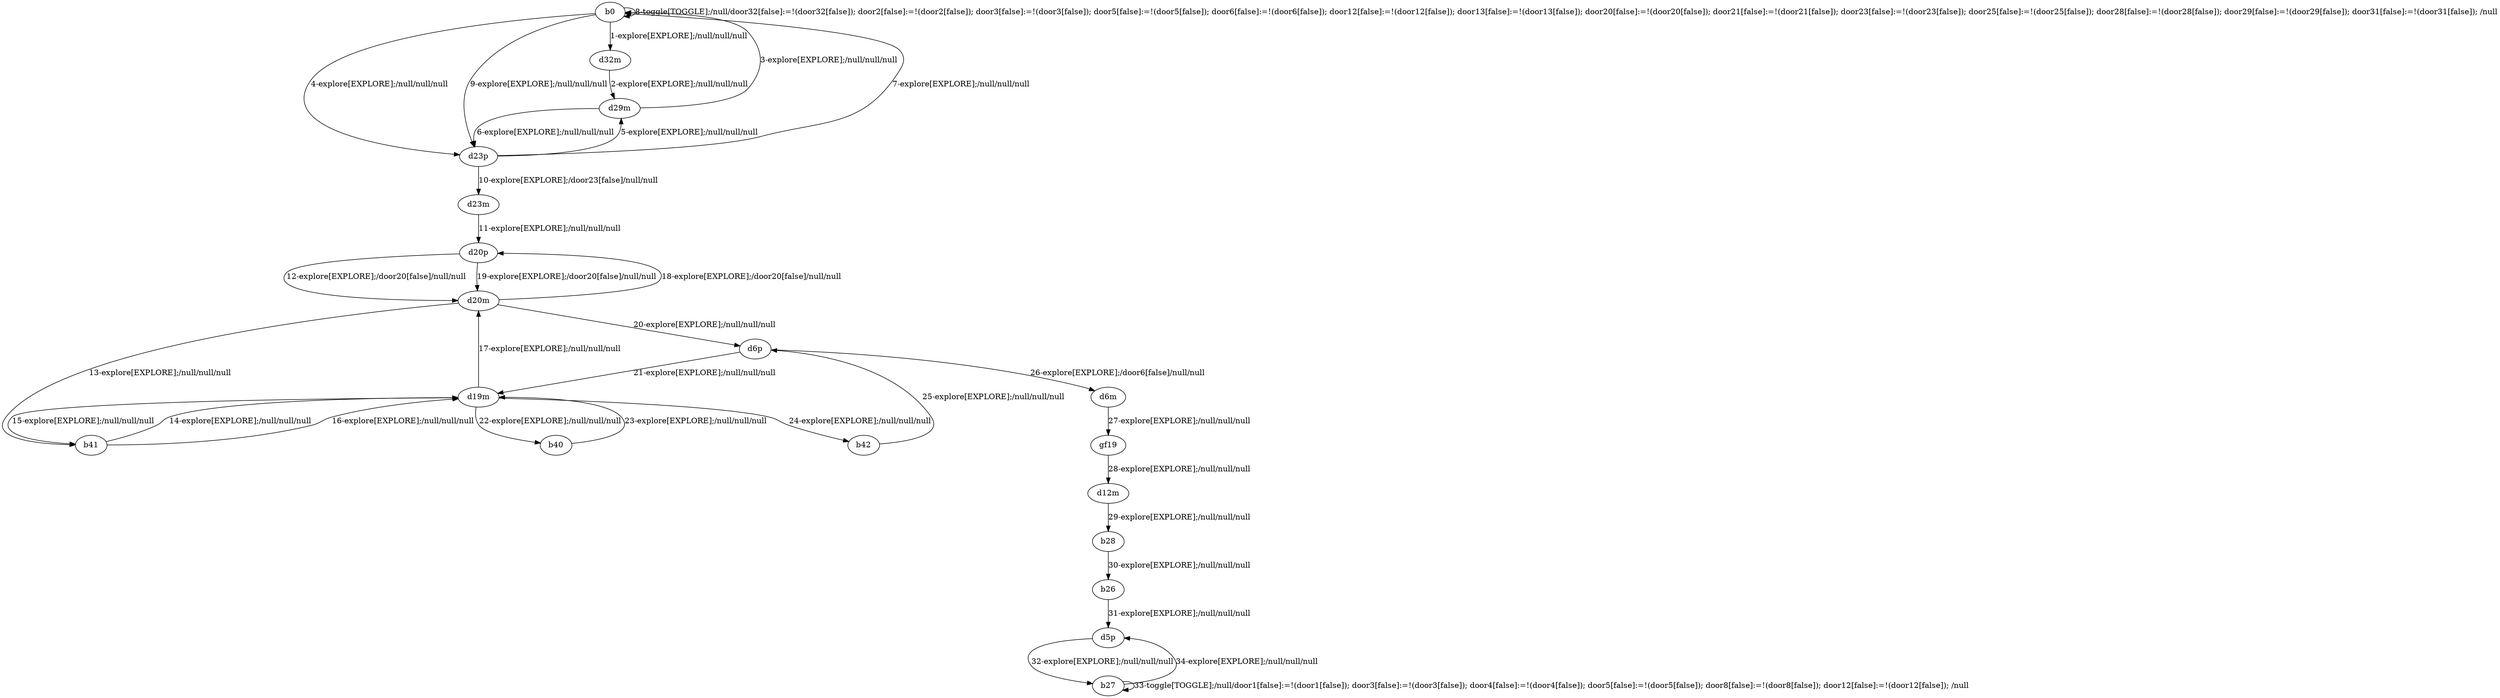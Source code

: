 # Total number of goals covered by this test: 5
# b26 --> d5p
# d5p --> b27
# b40 --> d19m
# d19m --> b42
# b28 --> b26

digraph g {
"b0" -> "d32m" [label = "1-explore[EXPLORE];/null/null/null"];
"d32m" -> "d29m" [label = "2-explore[EXPLORE];/null/null/null"];
"d29m" -> "b0" [label = "3-explore[EXPLORE];/null/null/null"];
"b0" -> "d23p" [label = "4-explore[EXPLORE];/null/null/null"];
"d23p" -> "d29m" [label = "5-explore[EXPLORE];/null/null/null"];
"d29m" -> "d23p" [label = "6-explore[EXPLORE];/null/null/null"];
"d23p" -> "b0" [label = "7-explore[EXPLORE];/null/null/null"];
"b0" -> "b0" [label = "8-toggle[TOGGLE];/null/door32[false]:=!(door32[false]); door2[false]:=!(door2[false]); door3[false]:=!(door3[false]); door5[false]:=!(door5[false]); door6[false]:=!(door6[false]); door12[false]:=!(door12[false]); door13[false]:=!(door13[false]); door20[false]:=!(door20[false]); door21[false]:=!(door21[false]); door23[false]:=!(door23[false]); door25[false]:=!(door25[false]); door28[false]:=!(door28[false]); door29[false]:=!(door29[false]); door31[false]:=!(door31[false]); /null"];
"b0" -> "d23p" [label = "9-explore[EXPLORE];/null/null/null"];
"d23p" -> "d23m" [label = "10-explore[EXPLORE];/door23[false]/null/null"];
"d23m" -> "d20p" [label = "11-explore[EXPLORE];/null/null/null"];
"d20p" -> "d20m" [label = "12-explore[EXPLORE];/door20[false]/null/null"];
"d20m" -> "b41" [label = "13-explore[EXPLORE];/null/null/null"];
"b41" -> "d19m" [label = "14-explore[EXPLORE];/null/null/null"];
"d19m" -> "b41" [label = "15-explore[EXPLORE];/null/null/null"];
"b41" -> "d19m" [label = "16-explore[EXPLORE];/null/null/null"];
"d19m" -> "d20m" [label = "17-explore[EXPLORE];/null/null/null"];
"d20m" -> "d20p" [label = "18-explore[EXPLORE];/door20[false]/null/null"];
"d20p" -> "d20m" [label = "19-explore[EXPLORE];/door20[false]/null/null"];
"d20m" -> "d6p" [label = "20-explore[EXPLORE];/null/null/null"];
"d6p" -> "d19m" [label = "21-explore[EXPLORE];/null/null/null"];
"d19m" -> "b40" [label = "22-explore[EXPLORE];/null/null/null"];
"b40" -> "d19m" [label = "23-explore[EXPLORE];/null/null/null"];
"d19m" -> "b42" [label = "24-explore[EXPLORE];/null/null/null"];
"b42" -> "d6p" [label = "25-explore[EXPLORE];/null/null/null"];
"d6p" -> "d6m" [label = "26-explore[EXPLORE];/door6[false]/null/null"];
"d6m" -> "gf19" [label = "27-explore[EXPLORE];/null/null/null"];
"gf19" -> "d12m" [label = "28-explore[EXPLORE];/null/null/null"];
"d12m" -> "b28" [label = "29-explore[EXPLORE];/null/null/null"];
"b28" -> "b26" [label = "30-explore[EXPLORE];/null/null/null"];
"b26" -> "d5p" [label = "31-explore[EXPLORE];/null/null/null"];
"d5p" -> "b27" [label = "32-explore[EXPLORE];/null/null/null"];
"b27" -> "b27" [label = "33-toggle[TOGGLE];/null/door1[false]:=!(door1[false]); door3[false]:=!(door3[false]); door4[false]:=!(door4[false]); door5[false]:=!(door5[false]); door8[false]:=!(door8[false]); door12[false]:=!(door12[false]); /null"];
"b27" -> "d5p" [label = "34-explore[EXPLORE];/null/null/null"];
}